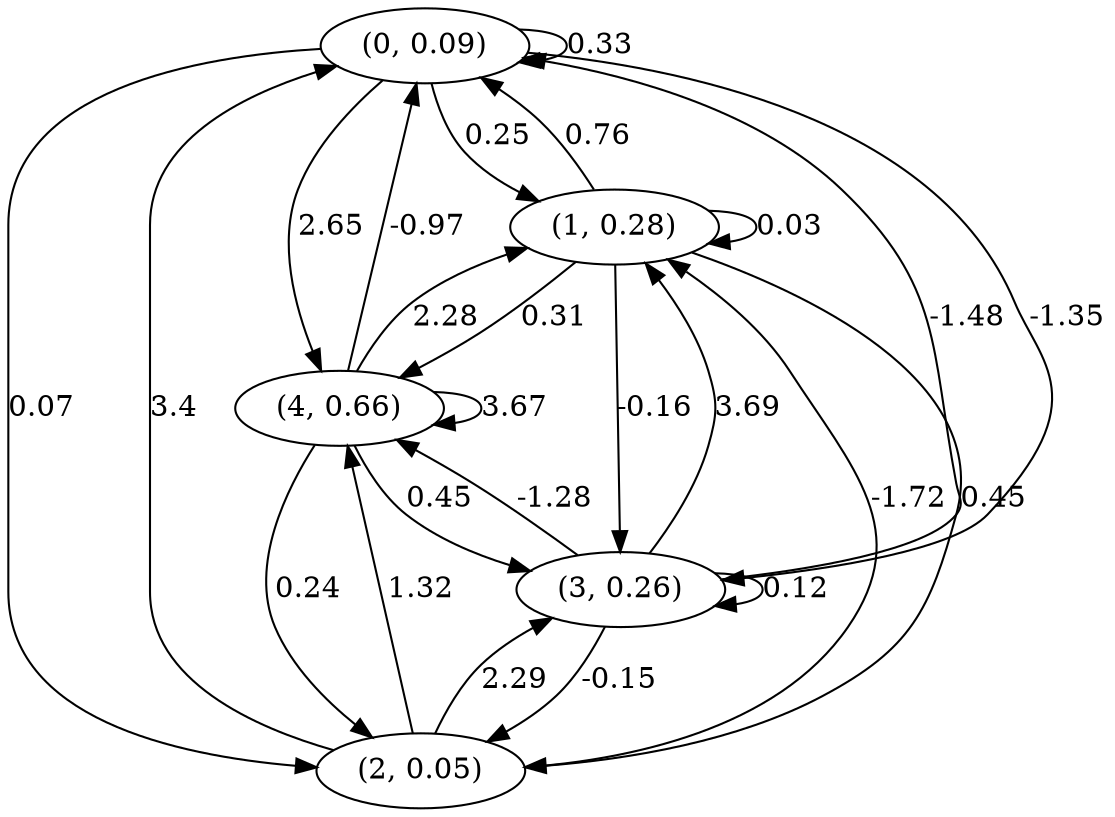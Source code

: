 digraph {
    0 [ label = "(0, 0.09)" ]
    1 [ label = "(1, 0.28)" ]
    2 [ label = "(2, 0.05)" ]
    3 [ label = "(3, 0.26)" ]
    4 [ label = "(4, 0.66)" ]
    0 -> 0 [ label = "0.33" ]
    1 -> 1 [ label = "0.03" ]
    3 -> 3 [ label = "0.12" ]
    4 -> 4 [ label = "3.67" ]
    1 -> 0 [ label = "0.76" ]
    2 -> 0 [ label = "3.4" ]
    3 -> 0 [ label = "-1.48" ]
    4 -> 0 [ label = "-0.97" ]
    0 -> 1 [ label = "0.25" ]
    2 -> 1 [ label = "-1.72" ]
    3 -> 1 [ label = "3.69" ]
    4 -> 1 [ label = "2.28" ]
    0 -> 2 [ label = "0.07" ]
    1 -> 2 [ label = "0.45" ]
    3 -> 2 [ label = "-0.15" ]
    4 -> 2 [ label = "0.24" ]
    0 -> 3 [ label = "-1.35" ]
    1 -> 3 [ label = "-0.16" ]
    2 -> 3 [ label = "2.29" ]
    4 -> 3 [ label = "0.45" ]
    0 -> 4 [ label = "2.65" ]
    1 -> 4 [ label = "0.31" ]
    2 -> 4 [ label = "1.32" ]
    3 -> 4 [ label = "-1.28" ]
}

